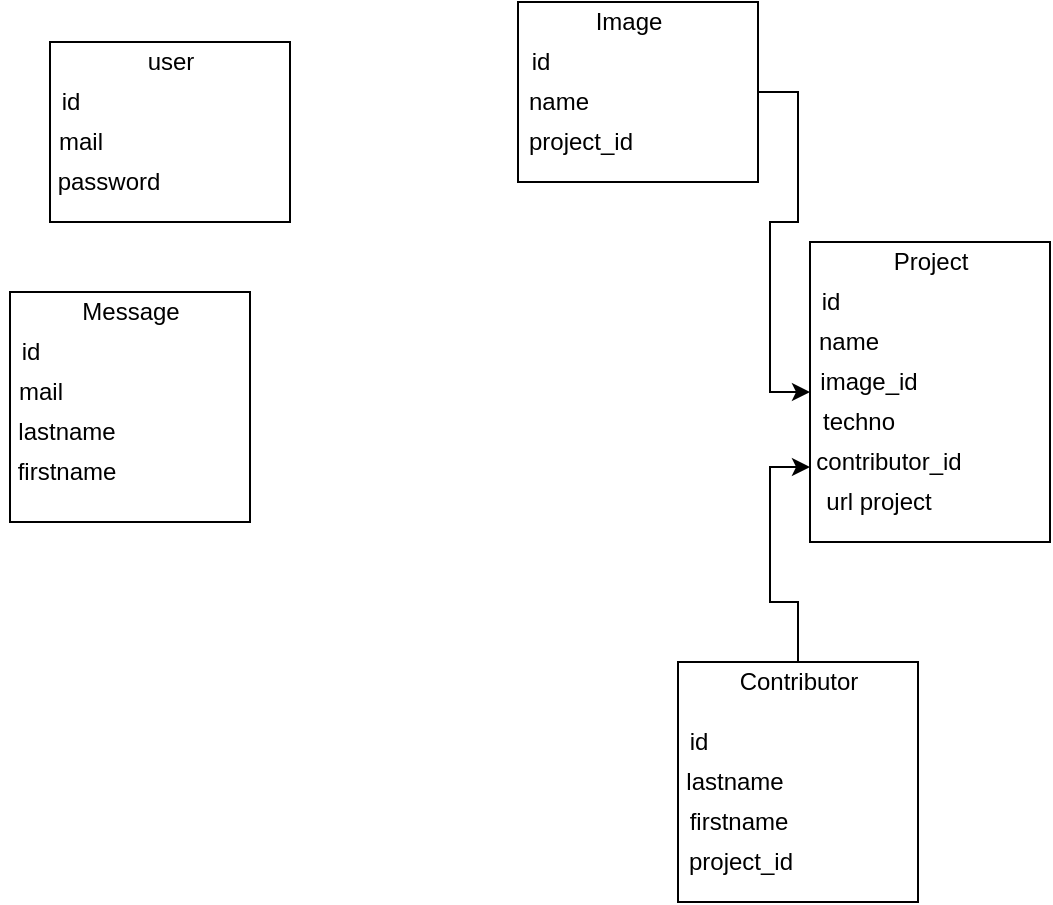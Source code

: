 <mxfile>
    <diagram id="6_gLELnowqasyTzbGXRv" name="Page-1">
        <mxGraphModel dx="961" dy="432" grid="1" gridSize="10" guides="1" tooltips="1" connect="1" arrows="1" fold="1" page="1" pageScale="1" pageWidth="827" pageHeight="1169" math="0" shadow="0">
            <root>
                <mxCell id="0"/>
                <mxCell id="1" parent="0"/>
                <mxCell id="2" value="" style="whiteSpace=wrap;html=1;" vertex="1" parent="1">
                    <mxGeometry x="196" y="180" width="120" height="90" as="geometry"/>
                </mxCell>
                <mxCell id="3" value="user" style="text;html=1;resizable=0;autosize=1;align=center;verticalAlign=middle;points=[];fillColor=none;strokeColor=none;rounded=0;" vertex="1" parent="1">
                    <mxGeometry x="236" y="180" width="40" height="20" as="geometry"/>
                </mxCell>
                <mxCell id="4" value="id" style="text;html=1;resizable=0;autosize=1;align=center;verticalAlign=middle;points=[];fillColor=none;strokeColor=none;rounded=0;" vertex="1" parent="1">
                    <mxGeometry x="196" y="200" width="20" height="20" as="geometry"/>
                </mxCell>
                <mxCell id="5" value="mail" style="text;html=1;resizable=0;autosize=1;align=center;verticalAlign=middle;points=[];fillColor=none;strokeColor=none;rounded=0;" vertex="1" parent="1">
                    <mxGeometry x="191" y="220" width="40" height="20" as="geometry"/>
                </mxCell>
                <mxCell id="6" value="password" style="text;html=1;resizable=0;autosize=1;align=center;verticalAlign=middle;points=[];fillColor=none;strokeColor=none;rounded=0;" vertex="1" parent="1">
                    <mxGeometry x="190" y="240" width="70" height="20" as="geometry"/>
                </mxCell>
                <mxCell id="7" value="" style="whiteSpace=wrap;html=1;" vertex="1" parent="1">
                    <mxGeometry x="576" y="280" width="120" height="150" as="geometry"/>
                </mxCell>
                <mxCell id="8" value="Project" style="text;html=1;resizable=0;autosize=1;align=center;verticalAlign=middle;points=[];fillColor=none;strokeColor=none;rounded=0;" vertex="1" parent="1">
                    <mxGeometry x="611" y="280" width="50" height="20" as="geometry"/>
                </mxCell>
                <mxCell id="9" value="id" style="text;html=1;resizable=0;autosize=1;align=center;verticalAlign=middle;points=[];fillColor=none;strokeColor=none;rounded=0;" vertex="1" parent="1">
                    <mxGeometry x="576" y="300" width="20" height="20" as="geometry"/>
                </mxCell>
                <mxCell id="10" value="name" style="text;html=1;resizable=0;autosize=1;align=center;verticalAlign=middle;points=[];fillColor=none;strokeColor=none;rounded=0;" vertex="1" parent="1">
                    <mxGeometry x="570" y="320" width="50" height="20" as="geometry"/>
                </mxCell>
                <mxCell id="11" value="image_id" style="text;html=1;resizable=0;autosize=1;align=center;verticalAlign=middle;points=[];fillColor=none;strokeColor=none;rounded=0;" vertex="1" parent="1">
                    <mxGeometry x="575" y="340" width="60" height="20" as="geometry"/>
                </mxCell>
                <mxCell id="12" value="" style="whiteSpace=wrap;html=1;" vertex="1" parent="1">
                    <mxGeometry x="176" y="305" width="120" height="115" as="geometry"/>
                </mxCell>
                <mxCell id="13" value="Message" style="text;html=1;resizable=0;autosize=1;align=center;verticalAlign=middle;points=[];fillColor=none;strokeColor=none;rounded=0;" vertex="1" parent="1">
                    <mxGeometry x="206" y="305" width="60" height="20" as="geometry"/>
                </mxCell>
                <mxCell id="14" value="id" style="text;html=1;resizable=0;autosize=1;align=center;verticalAlign=middle;points=[];fillColor=none;strokeColor=none;rounded=0;" vertex="1" parent="1">
                    <mxGeometry x="176" y="325" width="20" height="20" as="geometry"/>
                </mxCell>
                <mxCell id="15" value="mail" style="text;html=1;resizable=0;autosize=1;align=center;verticalAlign=middle;points=[];fillColor=none;strokeColor=none;rounded=0;" vertex="1" parent="1">
                    <mxGeometry x="171" y="345" width="40" height="20" as="geometry"/>
                </mxCell>
                <mxCell id="16" value="lastname" style="text;html=1;resizable=0;autosize=1;align=center;verticalAlign=middle;points=[];fillColor=none;strokeColor=none;rounded=0;" vertex="1" parent="1">
                    <mxGeometry x="174" y="365" width="60" height="20" as="geometry"/>
                </mxCell>
                <mxCell id="17" value="firstname" style="text;html=1;resizable=0;autosize=1;align=center;verticalAlign=middle;points=[];fillColor=none;strokeColor=none;rounded=0;" vertex="1" parent="1">
                    <mxGeometry x="174" y="385" width="60" height="20" as="geometry"/>
                </mxCell>
                <mxCell id="19" value="techno" style="text;html=1;resizable=0;autosize=1;align=center;verticalAlign=middle;points=[];fillColor=none;strokeColor=none;rounded=0;" vertex="1" parent="1">
                    <mxGeometry x="575" y="360" width="50" height="20" as="geometry"/>
                </mxCell>
                <mxCell id="20" value="contributor_id" style="text;html=1;resizable=0;autosize=1;align=center;verticalAlign=middle;points=[];fillColor=none;strokeColor=none;rounded=0;" vertex="1" parent="1">
                    <mxGeometry x="570" y="380" width="90" height="20" as="geometry"/>
                </mxCell>
                <mxCell id="26" style="edgeStyle=orthogonalEdgeStyle;rounded=0;orthogonalLoop=1;jettySize=auto;html=1;entryX=0;entryY=0.5;entryDx=0;entryDy=0;" edge="1" parent="1" source="21" target="7">
                    <mxGeometry relative="1" as="geometry"/>
                </mxCell>
                <mxCell id="21" value="" style="whiteSpace=wrap;html=1;" vertex="1" parent="1">
                    <mxGeometry x="430" y="160" width="120" height="90" as="geometry"/>
                </mxCell>
                <mxCell id="22" value="Image" style="text;html=1;resizable=0;autosize=1;align=center;verticalAlign=middle;points=[];fillColor=none;strokeColor=none;rounded=0;" vertex="1" parent="1">
                    <mxGeometry x="460" y="160" width="50" height="20" as="geometry"/>
                </mxCell>
                <mxCell id="23" value="id" style="text;html=1;resizable=0;autosize=1;align=center;verticalAlign=middle;points=[];fillColor=none;strokeColor=none;rounded=0;" vertex="1" parent="1">
                    <mxGeometry x="431" y="180" width="20" height="20" as="geometry"/>
                </mxCell>
                <mxCell id="24" value="name" style="text;html=1;resizable=0;autosize=1;align=center;verticalAlign=middle;points=[];fillColor=none;strokeColor=none;rounded=0;" vertex="1" parent="1">
                    <mxGeometry x="425" y="200" width="50" height="20" as="geometry"/>
                </mxCell>
                <mxCell id="25" value="project_id" style="text;html=1;resizable=0;autosize=1;align=center;verticalAlign=middle;points=[];fillColor=none;strokeColor=none;rounded=0;" vertex="1" parent="1">
                    <mxGeometry x="426" y="220" width="70" height="20" as="geometry"/>
                </mxCell>
                <mxCell id="33" style="edgeStyle=orthogonalEdgeStyle;rounded=0;orthogonalLoop=1;jettySize=auto;html=1;entryX=0;entryY=0.75;entryDx=0;entryDy=0;" edge="1" parent="1" source="27" target="7">
                    <mxGeometry relative="1" as="geometry"/>
                </mxCell>
                <mxCell id="27" value="" style="whiteSpace=wrap;html=1;" vertex="1" parent="1">
                    <mxGeometry x="510" y="490" width="120" height="120" as="geometry"/>
                </mxCell>
                <mxCell id="28" value="Contributor" style="text;html=1;resizable=0;autosize=1;align=center;verticalAlign=middle;points=[];fillColor=none;strokeColor=none;rounded=0;" vertex="1" parent="1">
                    <mxGeometry x="535" y="490" width="70" height="20" as="geometry"/>
                </mxCell>
                <mxCell id="29" value="id" style="text;html=1;resizable=0;autosize=1;align=center;verticalAlign=middle;points=[];fillColor=none;strokeColor=none;rounded=0;" vertex="1" parent="1">
                    <mxGeometry x="510" y="520" width="20" height="20" as="geometry"/>
                </mxCell>
                <mxCell id="30" value="lastname" style="text;html=1;resizable=0;autosize=1;align=center;verticalAlign=middle;points=[];fillColor=none;strokeColor=none;rounded=0;" vertex="1" parent="1">
                    <mxGeometry x="508" y="540" width="60" height="20" as="geometry"/>
                </mxCell>
                <mxCell id="31" value="firstname" style="text;html=1;resizable=0;autosize=1;align=center;verticalAlign=middle;points=[];fillColor=none;strokeColor=none;rounded=0;" vertex="1" parent="1">
                    <mxGeometry x="510" y="560" width="60" height="20" as="geometry"/>
                </mxCell>
                <mxCell id="32" value="project_id" style="text;html=1;resizable=0;autosize=1;align=center;verticalAlign=middle;points=[];fillColor=none;strokeColor=none;rounded=0;" vertex="1" parent="1">
                    <mxGeometry x="506" y="580" width="70" height="20" as="geometry"/>
                </mxCell>
                <mxCell id="34" value="url project" style="text;html=1;resizable=0;autosize=1;align=center;verticalAlign=middle;points=[];fillColor=none;strokeColor=none;rounded=0;" vertex="1" parent="1">
                    <mxGeometry x="575" y="400" width="70" height="20" as="geometry"/>
                </mxCell>
            </root>
        </mxGraphModel>
    </diagram>
</mxfile>